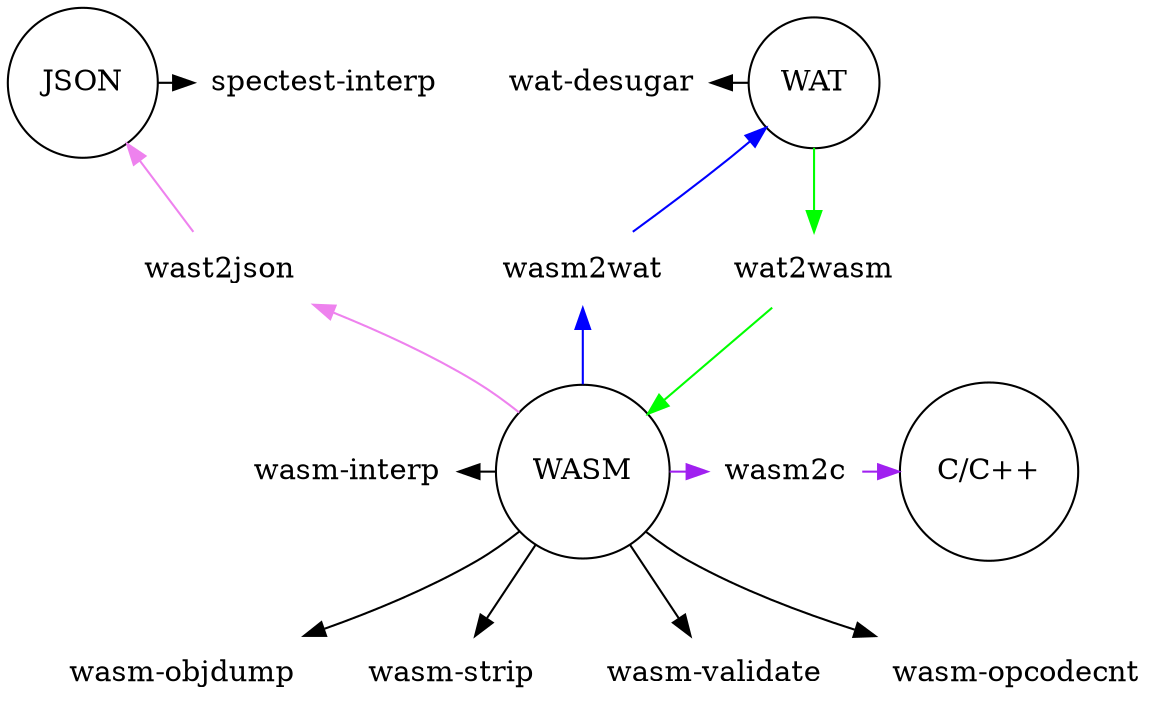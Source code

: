 digraph WABT {
  node[shape=circle];
  wat[label="WAT"];
  wasm[label="WASM"];
  c[label="C/C++"];
  json[label="JSON"];

  node[shape=plaintext; target="__blank"];
  wasm2wat[label="wasm2wat"; href="https://webassembly.github.io/wabt/doc/wasm2wat.1.html"];
  wat2wasm[label="wat2wasm"; href="https://webassembly.github.io/wabt/doc/wat2wasm.1.html"];
  { rank = same; wat2wasm; wasm2wat; }
  objdump[label="wasm-objdump"];
  wasm_interp[label="wasm-interp"];
  desugar[label="wat-desugar"];
  strip[label="wasm-strip"];
  validate[label="wasm-validate"];
  wast2json;
  opcode[label="wasm-opcodecnt"];
  spectest[label="spectest-interp"];

  { rank = same; c; wasm2c; wasm; wasm_interp }
  { rank = same; wat; desugar; json; spectest }

  edge[color=green];
  wat -> wat2wasm -> wasm;
  edge[color=blue];
  wasm -> wasm2wat -> wat;
  edge[color=purple];
  wasm -> wasm2c -> c;

  edge[color=black];
  wasm -> { opcode, strip, validate, objdump };
  json -> spectest;

  edge[dir=back];
  wasm_interp -> wasm;
  desugar -> wat;

  edge[color=violet];
  json -> wast2json -> wasm;
}